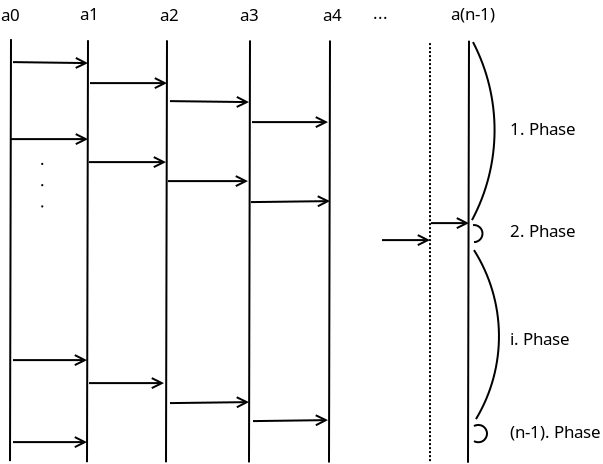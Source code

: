 <?xml version="1.0" encoding="UTF-8"?>
<dia:diagram xmlns:dia="http://www.lysator.liu.se/~alla/dia/">
  <dia:layer name="Hintergrund" visible="true" active="true">
    <dia:object type="Standard - Line" version="0" id="O0">
      <dia:attribute name="obj_pos">
        <dia:point val="5.1,2.9"/>
      </dia:attribute>
      <dia:attribute name="obj_bb">
        <dia:rectangle val="5.0,2.85;5.15,24.05"/>
      </dia:attribute>
      <dia:attribute name="conn_endpoints">
        <dia:point val="5.1,2.9"/>
        <dia:point val="5.05,24"/>
      </dia:attribute>
      <dia:attribute name="numcp">
        <dia:int val="1"/>
      </dia:attribute>
    </dia:object>
    <dia:object type="Standard - Line" version="0" id="O1">
      <dia:attribute name="obj_pos">
        <dia:point val="8.95,2.955"/>
      </dia:attribute>
      <dia:attribute name="obj_bb">
        <dia:rectangle val="8.85,2.905;9.0,24.105"/>
      </dia:attribute>
      <dia:attribute name="conn_endpoints">
        <dia:point val="8.95,2.955"/>
        <dia:point val="8.9,24.055"/>
      </dia:attribute>
      <dia:attribute name="numcp">
        <dia:int val="1"/>
      </dia:attribute>
    </dia:object>
    <dia:object type="Standard - Line" version="0" id="O2">
      <dia:attribute name="obj_pos">
        <dia:point val="12.9,2.96"/>
      </dia:attribute>
      <dia:attribute name="obj_bb">
        <dia:rectangle val="12.8,2.91;12.95,24.11"/>
      </dia:attribute>
      <dia:attribute name="conn_endpoints">
        <dia:point val="12.9,2.96"/>
        <dia:point val="12.85,24.06"/>
      </dia:attribute>
      <dia:attribute name="numcp">
        <dia:int val="1"/>
      </dia:attribute>
    </dia:object>
    <dia:object type="Standard - Line" version="0" id="O3">
      <dia:attribute name="obj_pos">
        <dia:point val="17.05,2.965"/>
      </dia:attribute>
      <dia:attribute name="obj_bb">
        <dia:rectangle val="16.95,2.915;17.1,24.115"/>
      </dia:attribute>
      <dia:attribute name="conn_endpoints">
        <dia:point val="17.05,2.965"/>
        <dia:point val="17.0,24.065"/>
      </dia:attribute>
      <dia:attribute name="numcp">
        <dia:int val="1"/>
      </dia:attribute>
    </dia:object>
    <dia:object type="Standard - Line" version="0" id="O4">
      <dia:attribute name="obj_pos">
        <dia:point val="21.05,2.97"/>
      </dia:attribute>
      <dia:attribute name="obj_bb">
        <dia:rectangle val="20.95,2.92;21.1,24.12"/>
      </dia:attribute>
      <dia:attribute name="conn_endpoints">
        <dia:point val="21.05,2.97"/>
        <dia:point val="21.0,24.07"/>
      </dia:attribute>
      <dia:attribute name="numcp">
        <dia:int val="1"/>
      </dia:attribute>
    </dia:object>
    <dia:object type="Standard - Line" version="0" id="O5">
      <dia:attribute name="obj_pos">
        <dia:point val="28.0,2.98"/>
      </dia:attribute>
      <dia:attribute name="obj_bb">
        <dia:rectangle val="27.9,2.93;28.05,24.13"/>
      </dia:attribute>
      <dia:attribute name="conn_endpoints">
        <dia:point val="28.0,2.98"/>
        <dia:point val="27.95,24.08"/>
      </dia:attribute>
      <dia:attribute name="numcp">
        <dia:int val="1"/>
      </dia:attribute>
    </dia:object>
    <dia:object type="Standard - Line" version="0" id="O6">
      <dia:attribute name="obj_pos">
        <dia:point val="26.05,3.1"/>
      </dia:attribute>
      <dia:attribute name="obj_bb">
        <dia:rectangle val="26,3.05;26.1,24.1"/>
      </dia:attribute>
      <dia:attribute name="conn_endpoints">
        <dia:point val="26.05,3.1"/>
        <dia:point val="26.05,24.05"/>
      </dia:attribute>
      <dia:attribute name="numcp">
        <dia:int val="1"/>
      </dia:attribute>
      <dia:attribute name="line_style">
        <dia:enum val="4"/>
      </dia:attribute>
    </dia:object>
    <dia:object type="Standard - Line" version="0" id="O7">
      <dia:attribute name="obj_pos">
        <dia:point val="5.2,4.05"/>
      </dia:attribute>
      <dia:attribute name="obj_bb">
        <dia:rectangle val="5.149,3.762;9.062,4.424"/>
      </dia:attribute>
      <dia:attribute name="conn_endpoints">
        <dia:point val="5.2,4.05"/>
        <dia:point val="8.95,4.1"/>
      </dia:attribute>
      <dia:attribute name="numcp">
        <dia:int val="1"/>
      </dia:attribute>
      <dia:attribute name="end_arrow">
        <dia:enum val="1"/>
      </dia:attribute>
      <dia:attribute name="end_arrow_length">
        <dia:real val="0.5"/>
      </dia:attribute>
      <dia:attribute name="end_arrow_width">
        <dia:real val="0.5"/>
      </dia:attribute>
    </dia:object>
    <dia:object type="Standard - Line" version="0" id="O8">
      <dia:attribute name="obj_pos">
        <dia:point val="9.05,5.1"/>
      </dia:attribute>
      <dia:attribute name="obj_bb">
        <dia:rectangle val="9,4.769;13.012,5.431"/>
      </dia:attribute>
      <dia:attribute name="conn_endpoints">
        <dia:point val="9.05,5.1"/>
        <dia:point val="12.9,5.1"/>
      </dia:attribute>
      <dia:attribute name="numcp">
        <dia:int val="1"/>
      </dia:attribute>
      <dia:attribute name="end_arrow">
        <dia:enum val="1"/>
      </dia:attribute>
      <dia:attribute name="end_arrow_length">
        <dia:real val="0.5"/>
      </dia:attribute>
      <dia:attribute name="end_arrow_width">
        <dia:real val="0.5"/>
      </dia:attribute>
    </dia:object>
    <dia:object type="Standard - Line" version="0" id="O9">
      <dia:attribute name="obj_pos">
        <dia:point val="13.05,6"/>
      </dia:attribute>
      <dia:attribute name="obj_bb">
        <dia:rectangle val="12.999,5.712;17.112,6.374"/>
      </dia:attribute>
      <dia:attribute name="conn_endpoints">
        <dia:point val="13.05,6"/>
        <dia:point val="17,6.05"/>
      </dia:attribute>
      <dia:attribute name="numcp">
        <dia:int val="1"/>
      </dia:attribute>
      <dia:attribute name="end_arrow">
        <dia:enum val="1"/>
      </dia:attribute>
      <dia:attribute name="end_arrow_length">
        <dia:real val="0.5"/>
      </dia:attribute>
      <dia:attribute name="end_arrow_width">
        <dia:real val="0.5"/>
      </dia:attribute>
    </dia:object>
    <dia:object type="Standard - Line" version="0" id="O10">
      <dia:attribute name="obj_pos">
        <dia:point val="17.15,7.05"/>
      </dia:attribute>
      <dia:attribute name="obj_bb">
        <dia:rectangle val="17.1,6.719;21.062,7.381"/>
      </dia:attribute>
      <dia:attribute name="conn_endpoints">
        <dia:point val="17.15,7.05"/>
        <dia:point val="20.95,7.05"/>
      </dia:attribute>
      <dia:attribute name="numcp">
        <dia:int val="1"/>
      </dia:attribute>
      <dia:attribute name="end_arrow">
        <dia:enum val="1"/>
      </dia:attribute>
      <dia:attribute name="end_arrow_length">
        <dia:real val="0.5"/>
      </dia:attribute>
      <dia:attribute name="end_arrow_width">
        <dia:real val="0.5"/>
      </dia:attribute>
    </dia:object>
    <dia:object type="Standard - Line" version="0" id="O11">
      <dia:attribute name="obj_pos">
        <dia:point val="5.1,7.9"/>
      </dia:attribute>
      <dia:attribute name="obj_bb">
        <dia:rectangle val="5.05,7.569;9.062,8.231"/>
      </dia:attribute>
      <dia:attribute name="conn_endpoints">
        <dia:point val="5.1,7.9"/>
        <dia:point val="8.95,7.9"/>
      </dia:attribute>
      <dia:attribute name="numcp">
        <dia:int val="1"/>
      </dia:attribute>
      <dia:attribute name="end_arrow">
        <dia:enum val="1"/>
      </dia:attribute>
      <dia:attribute name="end_arrow_length">
        <dia:real val="0.5"/>
      </dia:attribute>
      <dia:attribute name="end_arrow_width">
        <dia:real val="0.5"/>
      </dia:attribute>
    </dia:object>
    <dia:object type="Standard - Line" version="0" id="O12">
      <dia:attribute name="obj_pos">
        <dia:point val="9,9.05"/>
      </dia:attribute>
      <dia:attribute name="obj_bb">
        <dia:rectangle val="8.95,8.719;12.962,9.381"/>
      </dia:attribute>
      <dia:attribute name="conn_endpoints">
        <dia:point val="9,9.05"/>
        <dia:point val="12.85,9.05"/>
      </dia:attribute>
      <dia:attribute name="numcp">
        <dia:int val="1"/>
      </dia:attribute>
      <dia:attribute name="end_arrow">
        <dia:enum val="1"/>
      </dia:attribute>
      <dia:attribute name="end_arrow_length">
        <dia:real val="0.5"/>
      </dia:attribute>
      <dia:attribute name="end_arrow_width">
        <dia:real val="0.5"/>
      </dia:attribute>
    </dia:object>
    <dia:object type="Standard - Line" version="0" id="O13">
      <dia:attribute name="obj_pos">
        <dia:point val="12.95,10"/>
      </dia:attribute>
      <dia:attribute name="obj_bb">
        <dia:rectangle val="12.9,9.669;17.062,10.331"/>
      </dia:attribute>
      <dia:attribute name="conn_endpoints">
        <dia:point val="12.95,10"/>
        <dia:point val="16.95,10"/>
      </dia:attribute>
      <dia:attribute name="numcp">
        <dia:int val="1"/>
      </dia:attribute>
      <dia:attribute name="end_arrow">
        <dia:enum val="1"/>
      </dia:attribute>
      <dia:attribute name="end_arrow_length">
        <dia:real val="0.5"/>
      </dia:attribute>
      <dia:attribute name="end_arrow_width">
        <dia:real val="0.5"/>
      </dia:attribute>
    </dia:object>
    <dia:object type="Standard - Line" version="0" id="O14">
      <dia:attribute name="obj_pos">
        <dia:point val="17.1,11.05"/>
      </dia:attribute>
      <dia:attribute name="obj_bb">
        <dia:rectangle val="17.049,10.676;21.162,11.338"/>
      </dia:attribute>
      <dia:attribute name="conn_endpoints">
        <dia:point val="17.1,11.05"/>
        <dia:point val="21.05,11"/>
      </dia:attribute>
      <dia:attribute name="numcp">
        <dia:int val="1"/>
      </dia:attribute>
      <dia:attribute name="end_arrow">
        <dia:enum val="1"/>
      </dia:attribute>
      <dia:attribute name="end_arrow_length">
        <dia:real val="0.5"/>
      </dia:attribute>
      <dia:attribute name="end_arrow_width">
        <dia:real val="0.5"/>
      </dia:attribute>
    </dia:object>
    <dia:object type="Standard - Line" version="0" id="O15">
      <dia:attribute name="obj_pos">
        <dia:point val="23.65,12.95"/>
      </dia:attribute>
      <dia:attribute name="obj_bb">
        <dia:rectangle val="23.6,12.619;26.162,13.281"/>
      </dia:attribute>
      <dia:attribute name="conn_endpoints">
        <dia:point val="23.65,12.95"/>
        <dia:point val="26.05,12.95"/>
      </dia:attribute>
      <dia:attribute name="numcp">
        <dia:int val="1"/>
      </dia:attribute>
      <dia:attribute name="end_arrow">
        <dia:enum val="1"/>
      </dia:attribute>
      <dia:attribute name="end_arrow_length">
        <dia:real val="0.5"/>
      </dia:attribute>
      <dia:attribute name="end_arrow_width">
        <dia:real val="0.5"/>
      </dia:attribute>
    </dia:object>
    <dia:object type="Standard - Line" version="0" id="O16">
      <dia:attribute name="obj_pos">
        <dia:point val="5.2,18.95"/>
      </dia:attribute>
      <dia:attribute name="obj_bb">
        <dia:rectangle val="5.15,18.619;9.012,19.281"/>
      </dia:attribute>
      <dia:attribute name="conn_endpoints">
        <dia:point val="5.2,18.95"/>
        <dia:point val="8.9,18.95"/>
      </dia:attribute>
      <dia:attribute name="numcp">
        <dia:int val="1"/>
      </dia:attribute>
      <dia:attribute name="end_arrow">
        <dia:enum val="1"/>
      </dia:attribute>
      <dia:attribute name="end_arrow_length">
        <dia:real val="0.5"/>
      </dia:attribute>
      <dia:attribute name="end_arrow_width">
        <dia:real val="0.5"/>
      </dia:attribute>
    </dia:object>
    <dia:object type="Standard - Line" version="0" id="O17">
      <dia:attribute name="obj_pos">
        <dia:point val="9,20.1"/>
      </dia:attribute>
      <dia:attribute name="obj_bb">
        <dia:rectangle val="8.95,19.769;12.862,20.431"/>
      </dia:attribute>
      <dia:attribute name="conn_endpoints">
        <dia:point val="9,20.1"/>
        <dia:point val="12.75,20.1"/>
      </dia:attribute>
      <dia:attribute name="numcp">
        <dia:int val="1"/>
      </dia:attribute>
      <dia:attribute name="end_arrow">
        <dia:enum val="1"/>
      </dia:attribute>
      <dia:attribute name="end_arrow_length">
        <dia:real val="0.5"/>
      </dia:attribute>
      <dia:attribute name="end_arrow_width">
        <dia:real val="0.5"/>
      </dia:attribute>
    </dia:object>
    <dia:object type="Standard - Line" version="0" id="O18">
      <dia:attribute name="obj_pos">
        <dia:point val="13.05,21.1"/>
      </dia:attribute>
      <dia:attribute name="obj_bb">
        <dia:rectangle val="12.999,20.726;17.112,21.388"/>
      </dia:attribute>
      <dia:attribute name="conn_endpoints">
        <dia:point val="13.05,21.1"/>
        <dia:point val="17,21.05"/>
      </dia:attribute>
      <dia:attribute name="numcp">
        <dia:int val="1"/>
      </dia:attribute>
      <dia:attribute name="end_arrow">
        <dia:enum val="1"/>
      </dia:attribute>
      <dia:attribute name="end_arrow_length">
        <dia:real val="0.5"/>
      </dia:attribute>
      <dia:attribute name="end_arrow_width">
        <dia:real val="0.5"/>
      </dia:attribute>
    </dia:object>
    <dia:object type="Standard - Line" version="0" id="O19">
      <dia:attribute name="obj_pos">
        <dia:point val="17.2,22"/>
      </dia:attribute>
      <dia:attribute name="obj_bb">
        <dia:rectangle val="17.149,21.627;21.062,22.288"/>
      </dia:attribute>
      <dia:attribute name="conn_endpoints">
        <dia:point val="17.2,22"/>
        <dia:point val="20.95,21.95"/>
      </dia:attribute>
      <dia:attribute name="numcp">
        <dia:int val="1"/>
      </dia:attribute>
      <dia:attribute name="end_arrow">
        <dia:enum val="1"/>
      </dia:attribute>
      <dia:attribute name="end_arrow_length">
        <dia:real val="0.5"/>
      </dia:attribute>
      <dia:attribute name="end_arrow_width">
        <dia:real val="0.5"/>
      </dia:attribute>
    </dia:object>
    <dia:object type="Standard - Line" version="0" id="O20">
      <dia:attribute name="obj_pos">
        <dia:point val="5.2,23.05"/>
      </dia:attribute>
      <dia:attribute name="obj_bb">
        <dia:rectangle val="5.15,22.719;9.012,23.381"/>
      </dia:attribute>
      <dia:attribute name="conn_endpoints">
        <dia:point val="5.2,23.05"/>
        <dia:point val="8.9,23.05"/>
      </dia:attribute>
      <dia:attribute name="numcp">
        <dia:int val="1"/>
      </dia:attribute>
      <dia:attribute name="end_arrow">
        <dia:enum val="1"/>
      </dia:attribute>
      <dia:attribute name="end_arrow_length">
        <dia:real val="0.5"/>
      </dia:attribute>
      <dia:attribute name="end_arrow_width">
        <dia:real val="0.5"/>
      </dia:attribute>
    </dia:object>
    <dia:object type="Standard - Line" version="0" id="O21">
      <dia:attribute name="obj_pos">
        <dia:point val="26.1,12.1"/>
      </dia:attribute>
      <dia:attribute name="obj_bb">
        <dia:rectangle val="26.05,11.769;28.112,12.431"/>
      </dia:attribute>
      <dia:attribute name="conn_endpoints">
        <dia:point val="26.1,12.1"/>
        <dia:point val="28,12.1"/>
      </dia:attribute>
      <dia:attribute name="numcp">
        <dia:int val="1"/>
      </dia:attribute>
      <dia:attribute name="end_arrow">
        <dia:enum val="1"/>
      </dia:attribute>
      <dia:attribute name="end_arrow_length">
        <dia:real val="0.5"/>
      </dia:attribute>
      <dia:attribute name="end_arrow_width">
        <dia:real val="0.5"/>
      </dia:attribute>
    </dia:object>
    <dia:object type="Standard - Arc" version="0" id="O22">
      <dia:attribute name="obj_pos">
        <dia:point val="28.2,3.05"/>
      </dia:attribute>
      <dia:attribute name="obj_bb">
        <dia:rectangle val="28.1,3.0;29.328,12.0"/>
      </dia:attribute>
      <dia:attribute name="conn_endpoints">
        <dia:point val="28.2,3.05"/>
        <dia:point val="28.15,11.95"/>
      </dia:attribute>
      <dia:attribute name="curve_distance">
        <dia:real val="-1.103"/>
      </dia:attribute>
    </dia:object>
    <dia:object type="Standard - Arc" version="0" id="O23">
      <dia:attribute name="obj_pos">
        <dia:point val="28.2,12.2"/>
      </dia:attribute>
      <dia:attribute name="obj_bb">
        <dia:rectangle val="28.147,12.147;28.725,13.103"/>
      </dia:attribute>
      <dia:attribute name="conn_endpoints">
        <dia:point val="28.2,12.2"/>
        <dia:point val="28.25,13.05"/>
      </dia:attribute>
      <dia:attribute name="curve_distance">
        <dia:real val="-0.45"/>
      </dia:attribute>
    </dia:object>
    <dia:object type="Standard - Arc" version="0" id="O24">
      <dia:attribute name="obj_pos">
        <dia:point val="28.25,13.45"/>
      </dia:attribute>
      <dia:attribute name="obj_bb">
        <dia:rectangle val="28.199,13.399;29.549,21.951"/>
      </dia:attribute>
      <dia:attribute name="conn_endpoints">
        <dia:point val="28.25,13.45"/>
        <dia:point val="28.35,21.9"/>
      </dia:attribute>
      <dia:attribute name="curve_distance">
        <dia:real val="-1.198"/>
      </dia:attribute>
    </dia:object>
    <dia:object type="Standard - Arc" version="0" id="O25">
      <dia:attribute name="obj_pos">
        <dia:point val="28.25,22.25"/>
      </dia:attribute>
      <dia:attribute name="obj_bb">
        <dia:rectangle val="28.2,22.142;28.95,23.108"/>
      </dia:attribute>
      <dia:attribute name="conn_endpoints">
        <dia:point val="28.25,22.25"/>
        <dia:point val="28.25,23"/>
      </dia:attribute>
      <dia:attribute name="curve_distance">
        <dia:real val="-0.65"/>
      </dia:attribute>
    </dia:object>
    <dia:object type="Standard - Text" version="1" id="O26">
      <dia:attribute name="obj_pos">
        <dia:point val="30.05,7.7"/>
      </dia:attribute>
      <dia:attribute name="obj_bb">
        <dia:rectangle val="30.05,6.912;33.663,7.9"/>
      </dia:attribute>
      <dia:attribute name="text">
        <dia:composite type="text">
          <dia:attribute name="string">
            <dia:string>#1. Phase#</dia:string>
          </dia:attribute>
          <dia:attribute name="font">
            <dia:font family="sans" style="0" name="Helvetica"/>
          </dia:attribute>
          <dia:attribute name="height">
            <dia:real val="1.058"/>
          </dia:attribute>
          <dia:attribute name="pos">
            <dia:point val="30.05,7.7"/>
          </dia:attribute>
          <dia:attribute name="color">
            <dia:color val="#000000"/>
          </dia:attribute>
          <dia:attribute name="alignment">
            <dia:enum val="0"/>
          </dia:attribute>
        </dia:composite>
      </dia:attribute>
      <dia:attribute name="valign">
        <dia:enum val="3"/>
      </dia:attribute>
    </dia:object>
    <dia:object type="Standard - Text" version="1" id="O27">
      <dia:attribute name="obj_pos">
        <dia:point val="30.05,12.8"/>
      </dia:attribute>
      <dia:attribute name="obj_bb">
        <dia:rectangle val="30.05,12.012;33.663,13"/>
      </dia:attribute>
      <dia:attribute name="text">
        <dia:composite type="text">
          <dia:attribute name="string">
            <dia:string>#2. Phase#</dia:string>
          </dia:attribute>
          <dia:attribute name="font">
            <dia:font family="sans" style="0" name="Helvetica"/>
          </dia:attribute>
          <dia:attribute name="height">
            <dia:real val="1.058"/>
          </dia:attribute>
          <dia:attribute name="pos">
            <dia:point val="30.05,12.8"/>
          </dia:attribute>
          <dia:attribute name="color">
            <dia:color val="#000000"/>
          </dia:attribute>
          <dia:attribute name="alignment">
            <dia:enum val="0"/>
          </dia:attribute>
        </dia:composite>
      </dia:attribute>
      <dia:attribute name="valign">
        <dia:enum val="3"/>
      </dia:attribute>
    </dia:object>
    <dia:object type="Standard - Text" version="1" id="O28">
      <dia:attribute name="obj_pos">
        <dia:point val="30.05,18.2"/>
      </dia:attribute>
      <dia:attribute name="obj_bb">
        <dia:rectangle val="30.05,17.413;33.358,18.4"/>
      </dia:attribute>
      <dia:attribute name="text">
        <dia:composite type="text">
          <dia:attribute name="string">
            <dia:string>#i. Phase#</dia:string>
          </dia:attribute>
          <dia:attribute name="font">
            <dia:font family="sans" style="0" name="Helvetica"/>
          </dia:attribute>
          <dia:attribute name="height">
            <dia:real val="1.058"/>
          </dia:attribute>
          <dia:attribute name="pos">
            <dia:point val="30.05,18.2"/>
          </dia:attribute>
          <dia:attribute name="color">
            <dia:color val="#000000"/>
          </dia:attribute>
          <dia:attribute name="alignment">
            <dia:enum val="0"/>
          </dia:attribute>
        </dia:composite>
      </dia:attribute>
      <dia:attribute name="valign">
        <dia:enum val="3"/>
      </dia:attribute>
    </dia:object>
    <dia:object type="Standard - Text" version="1" id="O29">
      <dia:attribute name="obj_pos">
        <dia:point val="30.05,22.85"/>
      </dia:attribute>
      <dia:attribute name="obj_bb">
        <dia:rectangle val="30.05,22.062;35.165,23.05"/>
      </dia:attribute>
      <dia:attribute name="text">
        <dia:composite type="text">
          <dia:attribute name="string">
            <dia:string>#(n-1). Phase#</dia:string>
          </dia:attribute>
          <dia:attribute name="font">
            <dia:font family="sans" style="0" name="Helvetica"/>
          </dia:attribute>
          <dia:attribute name="height">
            <dia:real val="1.058"/>
          </dia:attribute>
          <dia:attribute name="pos">
            <dia:point val="30.05,22.85"/>
          </dia:attribute>
          <dia:attribute name="color">
            <dia:color val="#000000"/>
          </dia:attribute>
          <dia:attribute name="alignment">
            <dia:enum val="0"/>
          </dia:attribute>
        </dia:composite>
      </dia:attribute>
      <dia:attribute name="valign">
        <dia:enum val="3"/>
      </dia:attribute>
    </dia:object>
    <dia:object type="Standard - Text" version="1" id="O30">
      <dia:attribute name="obj_pos">
        <dia:point val="6.55,9.2"/>
      </dia:attribute>
      <dia:attribute name="obj_bb">
        <dia:rectangle val="6.55,8.412;6.82,11.517"/>
      </dia:attribute>
      <dia:attribute name="text">
        <dia:composite type="text">
          <dia:attribute name="string">
            <dia:string>#.
.
.#</dia:string>
          </dia:attribute>
          <dia:attribute name="font">
            <dia:font family="sans" style="0" name="Helvetica"/>
          </dia:attribute>
          <dia:attribute name="height">
            <dia:real val="1.058"/>
          </dia:attribute>
          <dia:attribute name="pos">
            <dia:point val="6.55,9.2"/>
          </dia:attribute>
          <dia:attribute name="color">
            <dia:color val="#000000"/>
          </dia:attribute>
          <dia:attribute name="alignment">
            <dia:enum val="0"/>
          </dia:attribute>
        </dia:composite>
      </dia:attribute>
      <dia:attribute name="valign">
        <dia:enum val="3"/>
      </dia:attribute>
    </dia:object>
    <dia:object type="Standard - Text" version="1" id="O31">
      <dia:attribute name="obj_pos">
        <dia:point val="4.6,2"/>
      </dia:attribute>
      <dia:attribute name="obj_bb">
        <dia:rectangle val="4.6,1.212;5.66,2.2"/>
      </dia:attribute>
      <dia:attribute name="text">
        <dia:composite type="text">
          <dia:attribute name="string">
            <dia:string>#a0#</dia:string>
          </dia:attribute>
          <dia:attribute name="font">
            <dia:font family="sans" style="0" name="Helvetica"/>
          </dia:attribute>
          <dia:attribute name="height">
            <dia:real val="1.058"/>
          </dia:attribute>
          <dia:attribute name="pos">
            <dia:point val="4.6,2"/>
          </dia:attribute>
          <dia:attribute name="color">
            <dia:color val="#000000"/>
          </dia:attribute>
          <dia:attribute name="alignment">
            <dia:enum val="0"/>
          </dia:attribute>
        </dia:composite>
      </dia:attribute>
      <dia:attribute name="valign">
        <dia:enum val="3"/>
      </dia:attribute>
    </dia:object>
    <dia:object type="Standard - Text" version="1" id="O32">
      <dia:attribute name="obj_pos">
        <dia:point val="8.55,1.95"/>
      </dia:attribute>
      <dia:attribute name="obj_bb">
        <dia:rectangle val="8.55,1.163;9.61,2.15"/>
      </dia:attribute>
      <dia:attribute name="text">
        <dia:composite type="text">
          <dia:attribute name="string">
            <dia:string>#a1#</dia:string>
          </dia:attribute>
          <dia:attribute name="font">
            <dia:font family="sans" style="0" name="Helvetica"/>
          </dia:attribute>
          <dia:attribute name="height">
            <dia:real val="1.058"/>
          </dia:attribute>
          <dia:attribute name="pos">
            <dia:point val="8.55,1.95"/>
          </dia:attribute>
          <dia:attribute name="color">
            <dia:color val="#000000"/>
          </dia:attribute>
          <dia:attribute name="alignment">
            <dia:enum val="0"/>
          </dia:attribute>
        </dia:composite>
      </dia:attribute>
      <dia:attribute name="valign">
        <dia:enum val="3"/>
      </dia:attribute>
    </dia:object>
    <dia:object type="Standard - Text" version="1" id="O33">
      <dia:attribute name="obj_pos">
        <dia:point val="12.55,2"/>
      </dia:attribute>
      <dia:attribute name="obj_bb">
        <dia:rectangle val="12.55,1.212;13.61,2.2"/>
      </dia:attribute>
      <dia:attribute name="text">
        <dia:composite type="text">
          <dia:attribute name="string">
            <dia:string>#a2#</dia:string>
          </dia:attribute>
          <dia:attribute name="font">
            <dia:font family="sans" style="0" name="Helvetica"/>
          </dia:attribute>
          <dia:attribute name="height">
            <dia:real val="1.058"/>
          </dia:attribute>
          <dia:attribute name="pos">
            <dia:point val="12.55,2"/>
          </dia:attribute>
          <dia:attribute name="color">
            <dia:color val="#000000"/>
          </dia:attribute>
          <dia:attribute name="alignment">
            <dia:enum val="0"/>
          </dia:attribute>
        </dia:composite>
      </dia:attribute>
      <dia:attribute name="valign">
        <dia:enum val="3"/>
      </dia:attribute>
    </dia:object>
    <dia:object type="Standard - Text" version="1" id="O34">
      <dia:attribute name="obj_pos">
        <dia:point val="16.55,2"/>
      </dia:attribute>
      <dia:attribute name="obj_bb">
        <dia:rectangle val="16.55,1.212;17.61,2.2"/>
      </dia:attribute>
      <dia:attribute name="text">
        <dia:composite type="text">
          <dia:attribute name="string">
            <dia:string>#a3#</dia:string>
          </dia:attribute>
          <dia:attribute name="font">
            <dia:font family="sans" style="0" name="Helvetica"/>
          </dia:attribute>
          <dia:attribute name="height">
            <dia:real val="1.058"/>
          </dia:attribute>
          <dia:attribute name="pos">
            <dia:point val="16.55,2"/>
          </dia:attribute>
          <dia:attribute name="color">
            <dia:color val="#000000"/>
          </dia:attribute>
          <dia:attribute name="alignment">
            <dia:enum val="0"/>
          </dia:attribute>
        </dia:composite>
      </dia:attribute>
      <dia:attribute name="valign">
        <dia:enum val="3"/>
      </dia:attribute>
    </dia:object>
    <dia:object type="Standard - Text" version="1" id="O35">
      <dia:attribute name="obj_pos">
        <dia:point val="20.7,2"/>
      </dia:attribute>
      <dia:attribute name="obj_bb">
        <dia:rectangle val="20.7,1.212;21.76,2.2"/>
      </dia:attribute>
      <dia:attribute name="text">
        <dia:composite type="text">
          <dia:attribute name="string">
            <dia:string>#a4#</dia:string>
          </dia:attribute>
          <dia:attribute name="font">
            <dia:font family="sans" style="0" name="Helvetica"/>
          </dia:attribute>
          <dia:attribute name="height">
            <dia:real val="1.058"/>
          </dia:attribute>
          <dia:attribute name="pos">
            <dia:point val="20.7,2"/>
          </dia:attribute>
          <dia:attribute name="color">
            <dia:color val="#000000"/>
          </dia:attribute>
          <dia:attribute name="alignment">
            <dia:enum val="0"/>
          </dia:attribute>
        </dia:composite>
      </dia:attribute>
      <dia:attribute name="valign">
        <dia:enum val="3"/>
      </dia:attribute>
    </dia:object>
    <dia:object type="Standard - Text" version="1" id="O36">
      <dia:attribute name="obj_pos">
        <dia:point val="23.2,1.9"/>
      </dia:attribute>
      <dia:attribute name="obj_bb">
        <dia:rectangle val="23.2,1.113;24.01,2.1"/>
      </dia:attribute>
      <dia:attribute name="text">
        <dia:composite type="text">
          <dia:attribute name="string">
            <dia:string>#...#</dia:string>
          </dia:attribute>
          <dia:attribute name="font">
            <dia:font family="sans" style="0" name="Helvetica"/>
          </dia:attribute>
          <dia:attribute name="height">
            <dia:real val="1.058"/>
          </dia:attribute>
          <dia:attribute name="pos">
            <dia:point val="23.2,1.9"/>
          </dia:attribute>
          <dia:attribute name="color">
            <dia:color val="#000000"/>
          </dia:attribute>
          <dia:attribute name="alignment">
            <dia:enum val="0"/>
          </dia:attribute>
        </dia:composite>
      </dia:attribute>
      <dia:attribute name="valign">
        <dia:enum val="3"/>
      </dia:attribute>
    </dia:object>
    <dia:object type="Standard - Text" version="1" id="O37">
      <dia:attribute name="obj_pos">
        <dia:point val="27.1,1.95"/>
      </dia:attribute>
      <dia:attribute name="obj_bb">
        <dia:rectangle val="27.1,1.163;29.663,2.15"/>
      </dia:attribute>
      <dia:attribute name="text">
        <dia:composite type="text">
          <dia:attribute name="string">
            <dia:string>#a(n-1)#</dia:string>
          </dia:attribute>
          <dia:attribute name="font">
            <dia:font family="sans" style="0" name="Helvetica"/>
          </dia:attribute>
          <dia:attribute name="height">
            <dia:real val="1.058"/>
          </dia:attribute>
          <dia:attribute name="pos">
            <dia:point val="27.1,1.95"/>
          </dia:attribute>
          <dia:attribute name="color">
            <dia:color val="#000000"/>
          </dia:attribute>
          <dia:attribute name="alignment">
            <dia:enum val="0"/>
          </dia:attribute>
        </dia:composite>
      </dia:attribute>
      <dia:attribute name="valign">
        <dia:enum val="3"/>
      </dia:attribute>
    </dia:object>
  </dia:layer>
</dia:diagram>
